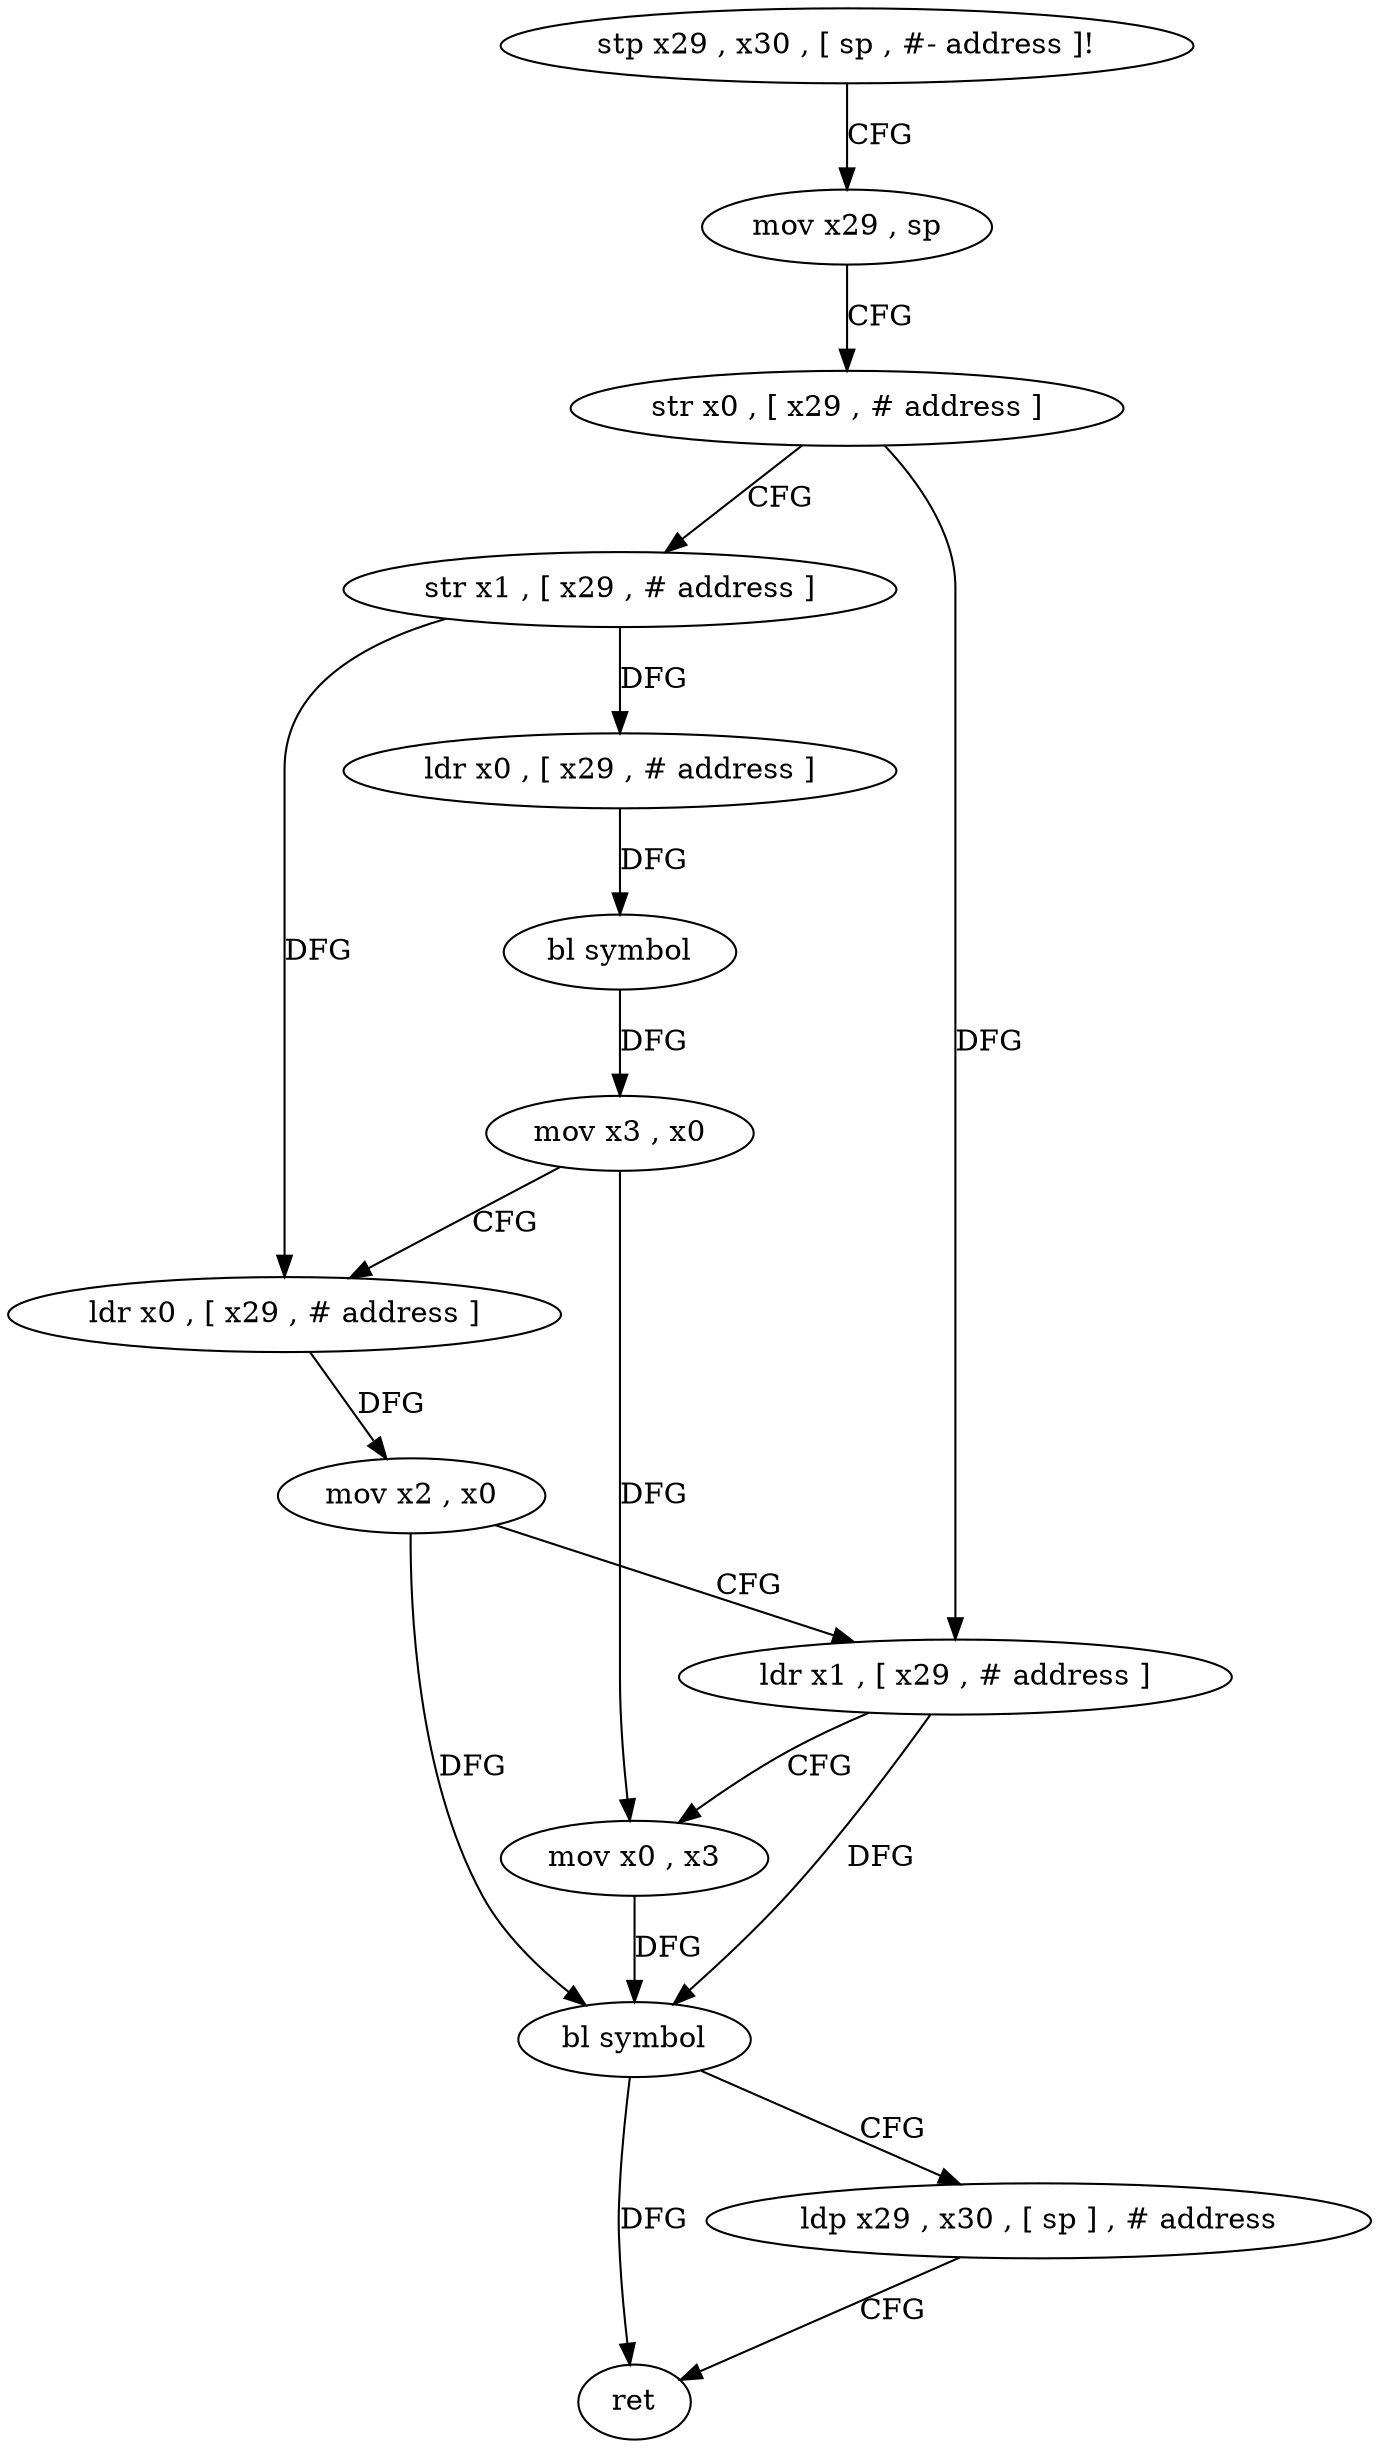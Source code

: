 digraph "func" {
"4489884" [label = "stp x29 , x30 , [ sp , #- address ]!" ]
"4489888" [label = "mov x29 , sp" ]
"4489892" [label = "str x0 , [ x29 , # address ]" ]
"4489896" [label = "str x1 , [ x29 , # address ]" ]
"4489900" [label = "ldr x0 , [ x29 , # address ]" ]
"4489904" [label = "bl symbol" ]
"4489908" [label = "mov x3 , x0" ]
"4489912" [label = "ldr x0 , [ x29 , # address ]" ]
"4489916" [label = "mov x2 , x0" ]
"4489920" [label = "ldr x1 , [ x29 , # address ]" ]
"4489924" [label = "mov x0 , x3" ]
"4489928" [label = "bl symbol" ]
"4489932" [label = "ldp x29 , x30 , [ sp ] , # address" ]
"4489936" [label = "ret" ]
"4489884" -> "4489888" [ label = "CFG" ]
"4489888" -> "4489892" [ label = "CFG" ]
"4489892" -> "4489896" [ label = "CFG" ]
"4489892" -> "4489920" [ label = "DFG" ]
"4489896" -> "4489900" [ label = "DFG" ]
"4489896" -> "4489912" [ label = "DFG" ]
"4489900" -> "4489904" [ label = "DFG" ]
"4489904" -> "4489908" [ label = "DFG" ]
"4489908" -> "4489912" [ label = "CFG" ]
"4489908" -> "4489924" [ label = "DFG" ]
"4489912" -> "4489916" [ label = "DFG" ]
"4489916" -> "4489920" [ label = "CFG" ]
"4489916" -> "4489928" [ label = "DFG" ]
"4489920" -> "4489924" [ label = "CFG" ]
"4489920" -> "4489928" [ label = "DFG" ]
"4489924" -> "4489928" [ label = "DFG" ]
"4489928" -> "4489932" [ label = "CFG" ]
"4489928" -> "4489936" [ label = "DFG" ]
"4489932" -> "4489936" [ label = "CFG" ]
}
